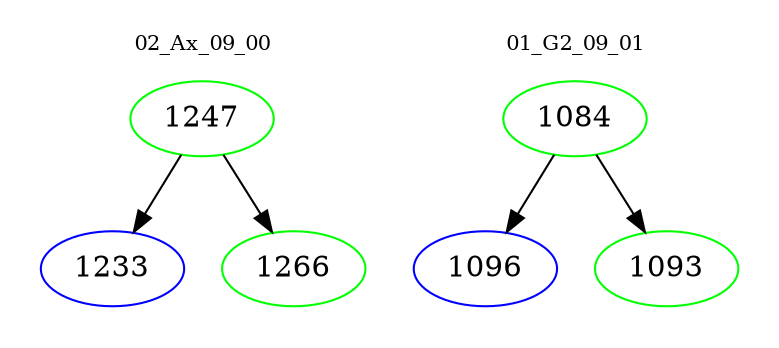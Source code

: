 digraph{
subgraph cluster_0 {
color = white
label = "02_Ax_09_00";
fontsize=10;
T0_1247 [label="1247", color="green"]
T0_1247 -> T0_1233 [color="black"]
T0_1233 [label="1233", color="blue"]
T0_1247 -> T0_1266 [color="black"]
T0_1266 [label="1266", color="green"]
}
subgraph cluster_1 {
color = white
label = "01_G2_09_01";
fontsize=10;
T1_1084 [label="1084", color="green"]
T1_1084 -> T1_1096 [color="black"]
T1_1096 [label="1096", color="blue"]
T1_1084 -> T1_1093 [color="black"]
T1_1093 [label="1093", color="green"]
}
}
